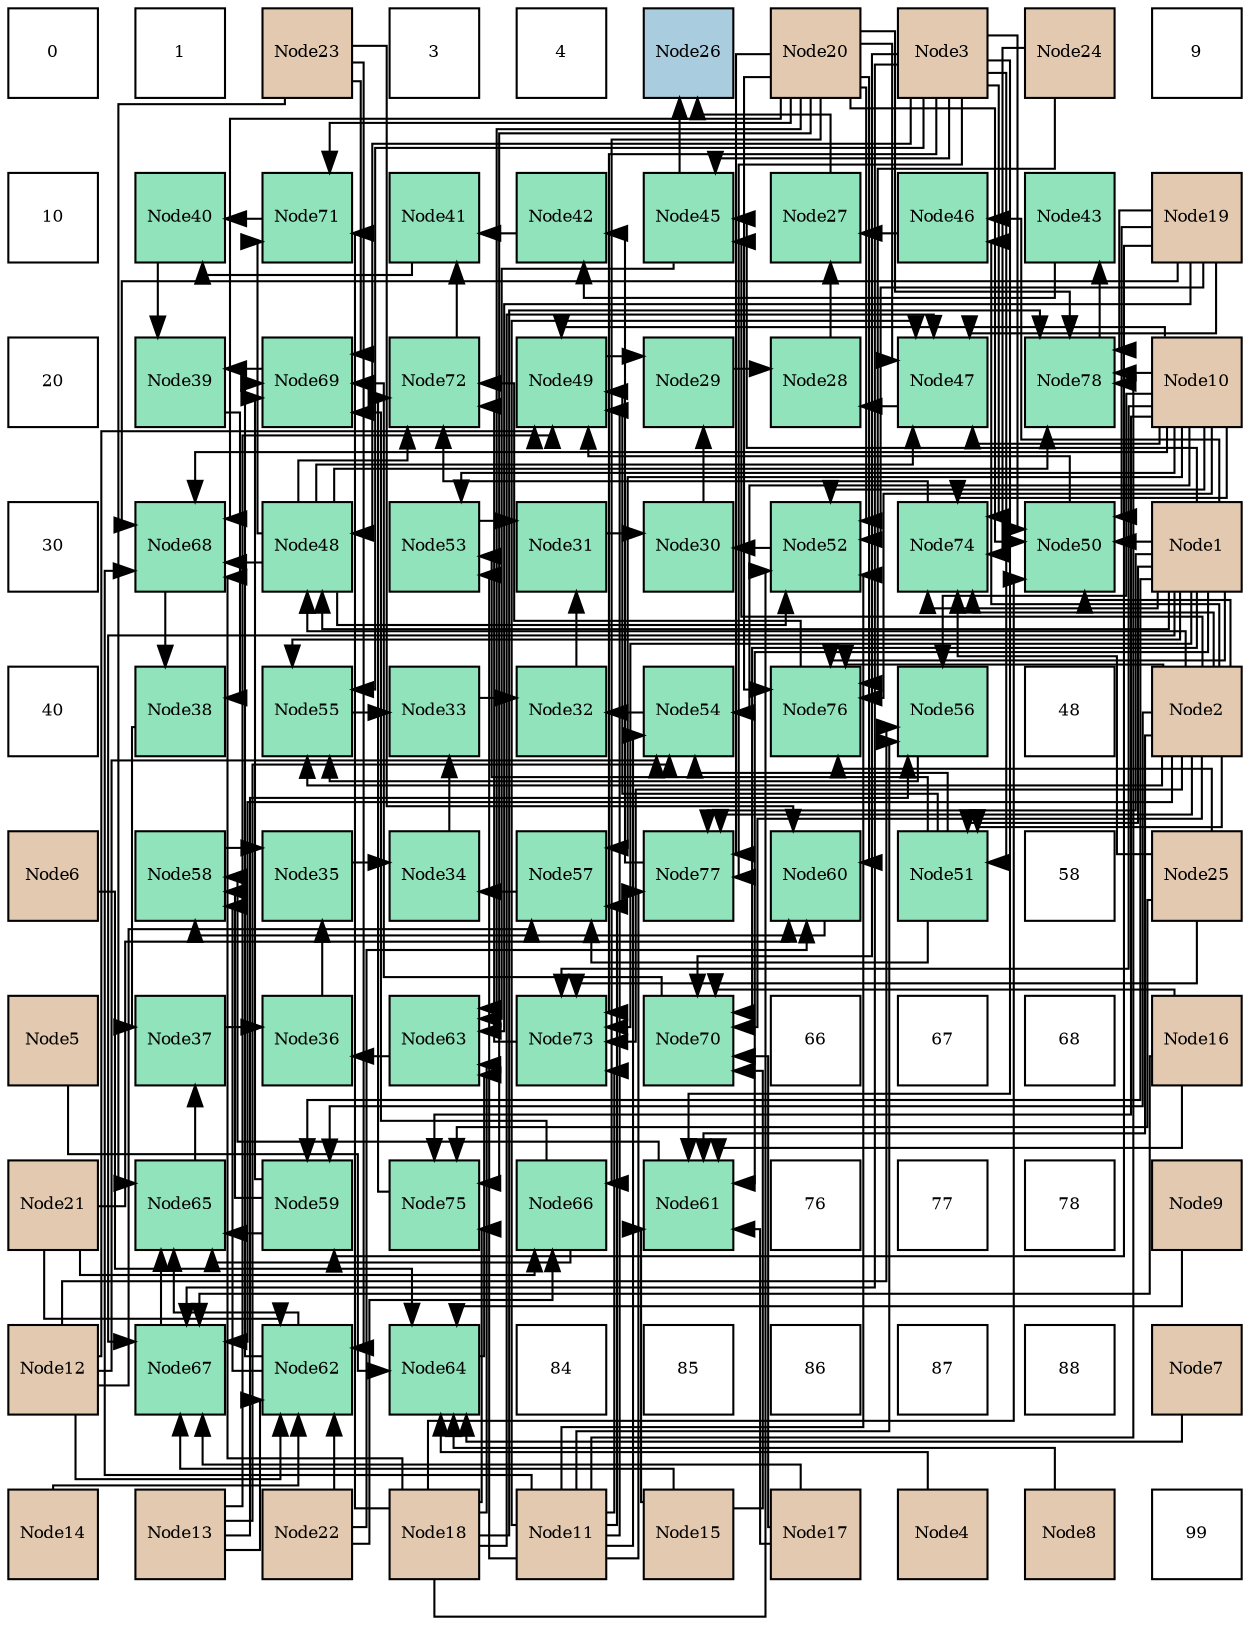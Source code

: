 digraph layout{
 rankdir=TB;
 splines=ortho;
 node [style=filled shape=square fixedsize=true width=0.6];
0[label="0", fontsize=8, fillcolor="#ffffff"];
1[label="1", fontsize=8, fillcolor="#ffffff"];
2[label="Node23", fontsize=8, fillcolor="#e3c9af"];
3[label="3", fontsize=8, fillcolor="#ffffff"];
4[label="4", fontsize=8, fillcolor="#ffffff"];
5[label="Node26", fontsize=8, fillcolor="#a9ccde"];
6[label="Node20", fontsize=8, fillcolor="#e3c9af"];
7[label="Node3", fontsize=8, fillcolor="#e3c9af"];
8[label="Node24", fontsize=8, fillcolor="#e3c9af"];
9[label="9", fontsize=8, fillcolor="#ffffff"];
10[label="10", fontsize=8, fillcolor="#ffffff"];
11[label="Node40", fontsize=8, fillcolor="#91e3bb"];
12[label="Node71", fontsize=8, fillcolor="#91e3bb"];
13[label="Node41", fontsize=8, fillcolor="#91e3bb"];
14[label="Node42", fontsize=8, fillcolor="#91e3bb"];
15[label="Node45", fontsize=8, fillcolor="#91e3bb"];
16[label="Node27", fontsize=8, fillcolor="#91e3bb"];
17[label="Node46", fontsize=8, fillcolor="#91e3bb"];
18[label="Node43", fontsize=8, fillcolor="#91e3bb"];
19[label="Node19", fontsize=8, fillcolor="#e3c9af"];
20[label="20", fontsize=8, fillcolor="#ffffff"];
21[label="Node39", fontsize=8, fillcolor="#91e3bb"];
22[label="Node69", fontsize=8, fillcolor="#91e3bb"];
23[label="Node72", fontsize=8, fillcolor="#91e3bb"];
24[label="Node49", fontsize=8, fillcolor="#91e3bb"];
25[label="Node29", fontsize=8, fillcolor="#91e3bb"];
26[label="Node28", fontsize=8, fillcolor="#91e3bb"];
27[label="Node47", fontsize=8, fillcolor="#91e3bb"];
28[label="Node78", fontsize=8, fillcolor="#91e3bb"];
29[label="Node10", fontsize=8, fillcolor="#e3c9af"];
30[label="30", fontsize=8, fillcolor="#ffffff"];
31[label="Node68", fontsize=8, fillcolor="#91e3bb"];
32[label="Node48", fontsize=8, fillcolor="#91e3bb"];
33[label="Node53", fontsize=8, fillcolor="#91e3bb"];
34[label="Node31", fontsize=8, fillcolor="#91e3bb"];
35[label="Node30", fontsize=8, fillcolor="#91e3bb"];
36[label="Node52", fontsize=8, fillcolor="#91e3bb"];
37[label="Node74", fontsize=8, fillcolor="#91e3bb"];
38[label="Node50", fontsize=8, fillcolor="#91e3bb"];
39[label="Node1", fontsize=8, fillcolor="#e3c9af"];
40[label="40", fontsize=8, fillcolor="#ffffff"];
41[label="Node38", fontsize=8, fillcolor="#91e3bb"];
42[label="Node55", fontsize=8, fillcolor="#91e3bb"];
43[label="Node33", fontsize=8, fillcolor="#91e3bb"];
44[label="Node32", fontsize=8, fillcolor="#91e3bb"];
45[label="Node54", fontsize=8, fillcolor="#91e3bb"];
46[label="Node76", fontsize=8, fillcolor="#91e3bb"];
47[label="Node56", fontsize=8, fillcolor="#91e3bb"];
48[label="48", fontsize=8, fillcolor="#ffffff"];
49[label="Node2", fontsize=8, fillcolor="#e3c9af"];
50[label="Node6", fontsize=8, fillcolor="#e3c9af"];
51[label="Node58", fontsize=8, fillcolor="#91e3bb"];
52[label="Node35", fontsize=8, fillcolor="#91e3bb"];
53[label="Node34", fontsize=8, fillcolor="#91e3bb"];
54[label="Node57", fontsize=8, fillcolor="#91e3bb"];
55[label="Node77", fontsize=8, fillcolor="#91e3bb"];
56[label="Node60", fontsize=8, fillcolor="#91e3bb"];
57[label="Node51", fontsize=8, fillcolor="#91e3bb"];
58[label="58", fontsize=8, fillcolor="#ffffff"];
59[label="Node25", fontsize=8, fillcolor="#e3c9af"];
60[label="Node5", fontsize=8, fillcolor="#e3c9af"];
61[label="Node37", fontsize=8, fillcolor="#91e3bb"];
62[label="Node36", fontsize=8, fillcolor="#91e3bb"];
63[label="Node63", fontsize=8, fillcolor="#91e3bb"];
64[label="Node73", fontsize=8, fillcolor="#91e3bb"];
65[label="Node70", fontsize=8, fillcolor="#91e3bb"];
66[label="66", fontsize=8, fillcolor="#ffffff"];
67[label="67", fontsize=8, fillcolor="#ffffff"];
68[label="68", fontsize=8, fillcolor="#ffffff"];
69[label="Node16", fontsize=8, fillcolor="#e3c9af"];
70[label="Node21", fontsize=8, fillcolor="#e3c9af"];
71[label="Node65", fontsize=8, fillcolor="#91e3bb"];
72[label="Node59", fontsize=8, fillcolor="#91e3bb"];
73[label="Node75", fontsize=8, fillcolor="#91e3bb"];
74[label="Node66", fontsize=8, fillcolor="#91e3bb"];
75[label="Node61", fontsize=8, fillcolor="#91e3bb"];
76[label="76", fontsize=8, fillcolor="#ffffff"];
77[label="77", fontsize=8, fillcolor="#ffffff"];
78[label="78", fontsize=8, fillcolor="#ffffff"];
79[label="Node9", fontsize=8, fillcolor="#e3c9af"];
80[label="Node12", fontsize=8, fillcolor="#e3c9af"];
81[label="Node67", fontsize=8, fillcolor="#91e3bb"];
82[label="Node62", fontsize=8, fillcolor="#91e3bb"];
83[label="Node64", fontsize=8, fillcolor="#91e3bb"];
84[label="84", fontsize=8, fillcolor="#ffffff"];
85[label="85", fontsize=8, fillcolor="#ffffff"];
86[label="86", fontsize=8, fillcolor="#ffffff"];
87[label="87", fontsize=8, fillcolor="#ffffff"];
88[label="88", fontsize=8, fillcolor="#ffffff"];
89[label="Node7", fontsize=8, fillcolor="#e3c9af"];
90[label="Node14", fontsize=8, fillcolor="#e3c9af"];
91[label="Node13", fontsize=8, fillcolor="#e3c9af"];
92[label="Node22", fontsize=8, fillcolor="#e3c9af"];
93[label="Node18", fontsize=8, fillcolor="#e3c9af"];
94[label="Node11", fontsize=8, fillcolor="#e3c9af"];
95[label="Node15", fontsize=8, fillcolor="#e3c9af"];
96[label="Node17", fontsize=8, fillcolor="#e3c9af"];
97[label="Node4", fontsize=8, fillcolor="#e3c9af"];
98[label="Node8", fontsize=8, fillcolor="#e3c9af"];
99[label="99", fontsize=8, fillcolor="#ffffff"];
edge [constraint=false, style=vis];16 -> 5;
15 -> 5;
26 -> 16;
17 -> 16;
25 -> 26;
27 -> 26;
35 -> 25;
24 -> 25;
34 -> 35;
36 -> 35;
44 -> 34;
33 -> 34;
43 -> 44;
45 -> 44;
53 -> 43;
42 -> 43;
52 -> 53;
54 -> 53;
62 -> 52;
51 -> 52;
61 -> 62;
63 -> 62;
41 -> 61;
71 -> 61;
21 -> 41;
31 -> 41;
11 -> 21;
22 -> 21;
13 -> 11;
12 -> 11;
14 -> 13;
23 -> 13;
18 -> 14;
55 -> 14;
28 -> 18;
32 -> 27;
29 -> 27;
94 -> 27;
93 -> 27;
19 -> 27;
6 -> 27;
38 -> 24;
57 -> 24;
29 -> 24;
94 -> 24;
80 -> 24;
91 -> 24;
32 -> 36;
29 -> 36;
94 -> 36;
93 -> 36;
19 -> 36;
6 -> 36;
57 -> 33;
29 -> 33;
94 -> 33;
57 -> 45;
29 -> 45;
94 -> 45;
80 -> 45;
91 -> 45;
47 -> 42;
39 -> 42;
49 -> 42;
7 -> 42;
57 -> 54;
29 -> 54;
94 -> 54;
80 -> 54;
72 -> 51;
56 -> 51;
75 -> 51;
82 -> 51;
15 -> 63;
83 -> 63;
93 -> 63;
19 -> 63;
6 -> 63;
72 -> 71;
82 -> 71;
74 -> 71;
81 -> 71;
2 -> 71;
32 -> 31;
29 -> 31;
94 -> 31;
93 -> 31;
19 -> 31;
6 -> 31;
72 -> 22;
82 -> 22;
74 -> 22;
65 -> 22;
2 -> 22;
32 -> 12;
93 -> 12;
6 -> 12;
32 -> 23;
64 -> 23;
37 -> 23;
73 -> 23;
46 -> 23;
32 -> 28;
29 -> 28;
94 -> 28;
93 -> 28;
19 -> 28;
6 -> 28;
39 -> 15;
49 -> 15;
7 -> 15;
39 -> 17;
49 -> 17;
39 -> 32;
49 -> 32;
7 -> 32;
39 -> 38;
49 -> 38;
7 -> 38;
93 -> 38;
19 -> 38;
6 -> 38;
39 -> 57;
49 -> 57;
7 -> 57;
29 -> 47;
94 -> 47;
80 -> 47;
91 -> 47;
39 -> 72;
49 -> 72;
19 -> 72;
6 -> 56;
70 -> 56;
92 -> 56;
2 -> 56;
39 -> 75;
49 -> 75;
7 -> 75;
95 -> 75;
69 -> 75;
96 -> 75;
80 -> 82;
91 -> 82;
90 -> 82;
70 -> 82;
92 -> 82;
2 -> 82;
97 -> 83;
60 -> 83;
50 -> 83;
89 -> 83;
98 -> 83;
79 -> 83;
6 -> 74;
70 -> 74;
92 -> 74;
39 -> 81;
49 -> 81;
7 -> 81;
95 -> 81;
69 -> 81;
96 -> 81;
39 -> 65;
49 -> 65;
7 -> 65;
95 -> 65;
69 -> 65;
96 -> 65;
39 -> 64;
49 -> 64;
7 -> 64;
29 -> 64;
94 -> 64;
59 -> 64;
39 -> 37;
49 -> 37;
7 -> 37;
29 -> 37;
8 -> 37;
59 -> 37;
29 -> 73;
93 -> 73;
6 -> 73;
59 -> 73;
39 -> 46;
49 -> 46;
29 -> 46;
6 -> 46;
8 -> 46;
59 -> 46;
39 -> 55;
49 -> 55;
7 -> 55;
94 -> 55;
6 -> 55;
edge [constraint=true, style=invis];
0 -> 10 -> 20 -> 30 -> 40 -> 50 -> 60 -> 70 -> 80 -> 90;
1 -> 11 -> 21 -> 31 -> 41 -> 51 -> 61 -> 71 -> 81 -> 91;
2 -> 12 -> 22 -> 32 -> 42 -> 52 -> 62 -> 72 -> 82 -> 92;
3 -> 13 -> 23 -> 33 -> 43 -> 53 -> 63 -> 73 -> 83 -> 93;
4 -> 14 -> 24 -> 34 -> 44 -> 54 -> 64 -> 74 -> 84 -> 94;
5 -> 15 -> 25 -> 35 -> 45 -> 55 -> 65 -> 75 -> 85 -> 95;
6 -> 16 -> 26 -> 36 -> 46 -> 56 -> 66 -> 76 -> 86 -> 96;
7 -> 17 -> 27 -> 37 -> 47 -> 57 -> 67 -> 77 -> 87 -> 97;
8 -> 18 -> 28 -> 38 -> 48 -> 58 -> 68 -> 78 -> 88 -> 98;
9 -> 19 -> 29 -> 39 -> 49 -> 59 -> 69 -> 79 -> 89 -> 99;
rank = same {0 -> 1 -> 2 -> 3 -> 4 -> 5 -> 6 -> 7 -> 8 -> 9};
rank = same {10 -> 11 -> 12 -> 13 -> 14 -> 15 -> 16 -> 17 -> 18 -> 19};
rank = same {20 -> 21 -> 22 -> 23 -> 24 -> 25 -> 26 -> 27 -> 28 -> 29};
rank = same {30 -> 31 -> 32 -> 33 -> 34 -> 35 -> 36 -> 37 -> 38 -> 39};
rank = same {40 -> 41 -> 42 -> 43 -> 44 -> 45 -> 46 -> 47 -> 48 -> 49};
rank = same {50 -> 51 -> 52 -> 53 -> 54 -> 55 -> 56 -> 57 -> 58 -> 59};
rank = same {60 -> 61 -> 62 -> 63 -> 64 -> 65 -> 66 -> 67 -> 68 -> 69};
rank = same {70 -> 71 -> 72 -> 73 -> 74 -> 75 -> 76 -> 77 -> 78 -> 79};
rank = same {80 -> 81 -> 82 -> 83 -> 84 -> 85 -> 86 -> 87 -> 88 -> 89};
rank = same {90 -> 91 -> 92 -> 93 -> 94 -> 95 -> 96 -> 97 -> 98 -> 99};
}